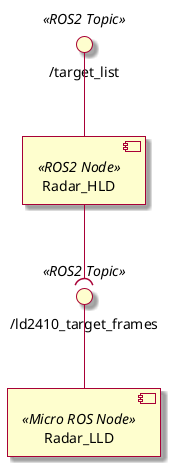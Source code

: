 @startuml component_diagram_radar_lld_hld_overview

skin rose 

component Radar_LLD <<Micro ROS Node>> as Radar_LLD
interface "/ld2410_target_frames" <<ROS2 Topic>> as provided_interface_radar_lld
component Radar_HLD <<ROS2 Node>>
interface "/target_list" <<ROS2 Topic>> as provided_interface_radar_hld  

Radar_LLD -up- provided_interface_radar_lld
Radar_HLD --( provided_interface_radar_lld
Radar_HLD -up- provided_interface_radar_hld

@enduml

